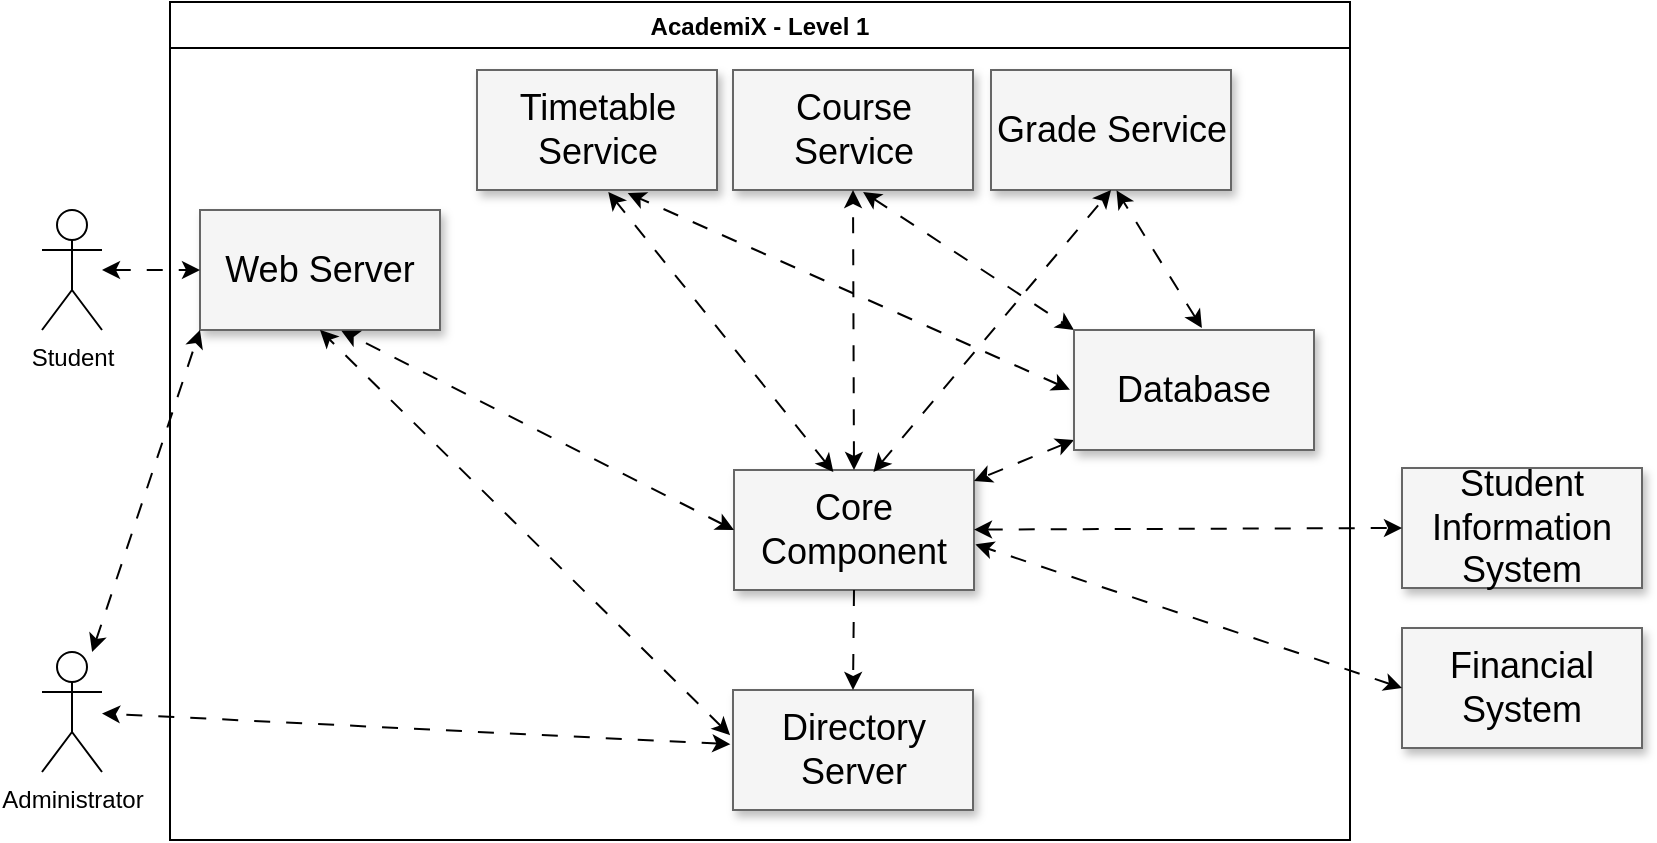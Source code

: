 <mxfile version="22.1.18" type="device">
  <diagram name="Page-1" id="90a13364-a465-7bf4-72fc-28e22215d7a0">
    <mxGraphModel dx="834" dy="1640" grid="1" gridSize="10" guides="1" tooltips="1" connect="1" arrows="1" fold="1" page="1" pageScale="1.5" pageWidth="1169" pageHeight="826" background="none" math="0" shadow="0">
      <root>
        <mxCell id="0" style=";html=1;" />
        <mxCell id="1" style=";html=1;" parent="0" />
        <mxCell id="RZ2TbDUe3kEV52L6ba-B-2" value="AcademiX - Level 1" style="swimlane;" parent="1" vertex="1">
          <mxGeometry x="480" y="301" width="590" height="419" as="geometry">
            <mxRectangle x="480" y="300" width="150" height="30" as="alternateBounds" />
          </mxGeometry>
        </mxCell>
        <mxCell id="3a17f1ce550125da-9" value="Web Server" style="whiteSpace=wrap;html=1;shadow=1;fontSize=18;fillColor=#f5f5f5;strokeColor=#666666;" parent="RZ2TbDUe3kEV52L6ba-B-2" vertex="1">
          <mxGeometry x="15" y="104" width="120" height="60" as="geometry" />
        </mxCell>
        <mxCell id="RZ2TbDUe3kEV52L6ba-B-21" value="Timetable Service" style="whiteSpace=wrap;html=1;shadow=1;fontSize=18;fillColor=#f5f5f5;strokeColor=#666666;" parent="RZ2TbDUe3kEV52L6ba-B-2" vertex="1">
          <mxGeometry x="153.5" y="34" width="120" height="60" as="geometry" />
        </mxCell>
        <mxCell id="RZ2TbDUe3kEV52L6ba-B-24" value="Core Component" style="whiteSpace=wrap;html=1;shadow=1;fontSize=18;fillColor=#f5f5f5;strokeColor=#666666;" parent="RZ2TbDUe3kEV52L6ba-B-2" vertex="1">
          <mxGeometry x="282" y="234" width="120" height="60" as="geometry" />
        </mxCell>
        <mxCell id="RZ2TbDUe3kEV52L6ba-B-28" value="" style="endArrow=classic;startArrow=classic;html=1;entryX=0.547;entryY=1.016;entryDx=0;entryDy=0;exitX=0.414;exitY=0.017;exitDx=0;exitDy=0;dashed=1;dashPattern=8 8;exitPerimeter=0;entryPerimeter=0;" parent="RZ2TbDUe3kEV52L6ba-B-2" source="RZ2TbDUe3kEV52L6ba-B-24" target="RZ2TbDUe3kEV52L6ba-B-21" edge="1">
          <mxGeometry width="50" height="50" relative="1" as="geometry">
            <mxPoint x="272" y="244" as="sourcePoint" />
            <mxPoint x="322" y="194" as="targetPoint" />
          </mxGeometry>
        </mxCell>
        <mxCell id="RZ2TbDUe3kEV52L6ba-B-30" value="" style="endArrow=classic;startArrow=classic;html=1;entryX=0.589;entryY=1.006;entryDx=0;entryDy=0;exitX=0;exitY=0.5;exitDx=0;exitDy=0;dashed=1;dashPattern=8 8;entryPerimeter=0;" parent="RZ2TbDUe3kEV52L6ba-B-2" source="RZ2TbDUe3kEV52L6ba-B-24" target="3a17f1ce550125da-9" edge="1">
          <mxGeometry width="50" height="50" relative="1" as="geometry">
            <mxPoint x="235" y="244" as="sourcePoint" />
            <mxPoint x="285" y="194" as="targetPoint" />
          </mxGeometry>
        </mxCell>
        <mxCell id="uLcCqy0aWbzZ1KYHm2aa-17" style="rounded=0;orthogonalLoop=1;jettySize=auto;html=1;exitX=0.542;exitY=1.016;exitDx=0;exitDy=0;entryX=0;entryY=0;entryDx=0;entryDy=0;startArrow=classic;startFill=1;dashed=1;dashPattern=8 8;exitPerimeter=0;" edge="1" parent="RZ2TbDUe3kEV52L6ba-B-2" source="RZ2TbDUe3kEV52L6ba-B-31" target="uLcCqy0aWbzZ1KYHm2aa-3">
          <mxGeometry relative="1" as="geometry" />
        </mxCell>
        <mxCell id="RZ2TbDUe3kEV52L6ba-B-31" value="Course Service" style="whiteSpace=wrap;html=1;shadow=1;fontSize=18;fillColor=#f5f5f5;strokeColor=#666666;" parent="RZ2TbDUe3kEV52L6ba-B-2" vertex="1">
          <mxGeometry x="281.5" y="34" width="120" height="60" as="geometry" />
        </mxCell>
        <mxCell id="RZ2TbDUe3kEV52L6ba-B-32" value="" style="endArrow=classic;startArrow=classic;html=1;entryX=0.5;entryY=1;entryDx=0;entryDy=0;exitX=0.5;exitY=0;exitDx=0;exitDy=0;dashed=1;dashPattern=8 8;" parent="RZ2TbDUe3kEV52L6ba-B-2" source="RZ2TbDUe3kEV52L6ba-B-24" target="RZ2TbDUe3kEV52L6ba-B-31" edge="1">
          <mxGeometry width="50" height="50" relative="1" as="geometry">
            <mxPoint x="272" y="244" as="sourcePoint" />
            <mxPoint x="322" y="194" as="targetPoint" />
          </mxGeometry>
        </mxCell>
        <mxCell id="RZ2TbDUe3kEV52L6ba-B-33" value="Grade Service" style="whiteSpace=wrap;html=1;shadow=1;fontSize=18;fillColor=#f5f5f5;strokeColor=#666666;" parent="RZ2TbDUe3kEV52L6ba-B-2" vertex="1">
          <mxGeometry x="410.5" y="34" width="120" height="60" as="geometry" />
        </mxCell>
        <mxCell id="RZ2TbDUe3kEV52L6ba-B-34" value="" style="endArrow=classic;startArrow=classic;html=1;exitX=0.581;exitY=0.017;exitDx=0;exitDy=0;dashed=1;dashPattern=8 8;entryX=0.5;entryY=1;entryDx=0;entryDy=0;exitPerimeter=0;" parent="RZ2TbDUe3kEV52L6ba-B-2" source="RZ2TbDUe3kEV52L6ba-B-24" target="RZ2TbDUe3kEV52L6ba-B-33" edge="1">
          <mxGeometry width="50" height="50" relative="1" as="geometry">
            <mxPoint x="342" y="233" as="sourcePoint" />
            <mxPoint x="599" y="82" as="targetPoint" />
          </mxGeometry>
        </mxCell>
        <mxCell id="RZ2TbDUe3kEV52L6ba-B-35" value="Directory Server" style="whiteSpace=wrap;html=1;shadow=1;fontSize=18;fillColor=#f5f5f5;strokeColor=#666666;" parent="RZ2TbDUe3kEV52L6ba-B-2" vertex="1">
          <mxGeometry x="281.5" y="344" width="120" height="60" as="geometry" />
        </mxCell>
        <mxCell id="RZ2TbDUe3kEV52L6ba-B-37" value="" style="endArrow=classic;html=1;exitX=0.5;exitY=1;exitDx=0;exitDy=0;entryX=0.5;entryY=0;entryDx=0;entryDy=0;dashed=1;dashPattern=8 8;" parent="RZ2TbDUe3kEV52L6ba-B-2" source="RZ2TbDUe3kEV52L6ba-B-24" target="RZ2TbDUe3kEV52L6ba-B-35" edge="1">
          <mxGeometry width="50" height="50" relative="1" as="geometry">
            <mxPoint x="252" y="154" as="sourcePoint" />
            <mxPoint x="302" y="104" as="targetPoint" />
          </mxGeometry>
        </mxCell>
        <mxCell id="RZ2TbDUe3kEV52L6ba-B-38" value="" style="endArrow=classic;html=1;exitX=-0.012;exitY=0.377;exitDx=0;exitDy=0;entryX=0.5;entryY=1;entryDx=0;entryDy=0;dashed=1;dashPattern=8 8;startArrow=classic;startFill=1;exitPerimeter=0;" parent="RZ2TbDUe3kEV52L6ba-B-2" source="RZ2TbDUe3kEV52L6ba-B-35" target="3a17f1ce550125da-9" edge="1">
          <mxGeometry width="50" height="50" relative="1" as="geometry">
            <mxPoint x="252" y="154" as="sourcePoint" />
            <mxPoint x="302" y="104" as="targetPoint" />
          </mxGeometry>
        </mxCell>
        <mxCell id="uLcCqy0aWbzZ1KYHm2aa-12" style="rounded=0;orthogonalLoop=1;jettySize=auto;html=1;dashed=1;dashPattern=8 8;startArrow=classic;startFill=1;" edge="1" parent="RZ2TbDUe3kEV52L6ba-B-2" target="RZ2TbDUe3kEV52L6ba-B-24">
          <mxGeometry relative="1" as="geometry">
            <mxPoint x="452" y="219" as="sourcePoint" />
          </mxGeometry>
        </mxCell>
        <mxCell id="uLcCqy0aWbzZ1KYHm2aa-16" style="rounded=0;orthogonalLoop=1;jettySize=auto;html=1;dashed=1;dashPattern=8 8;startArrow=classic;startFill=1;exitX=-0.017;exitY=0.497;exitDx=0;exitDy=0;exitPerimeter=0;entryX=0.628;entryY=1.026;entryDx=0;entryDy=0;entryPerimeter=0;" edge="1" parent="RZ2TbDUe3kEV52L6ba-B-2" source="uLcCqy0aWbzZ1KYHm2aa-3" target="RZ2TbDUe3kEV52L6ba-B-21">
          <mxGeometry relative="1" as="geometry">
            <mxPoint x="222" y="95" as="targetPoint" />
          </mxGeometry>
        </mxCell>
        <mxCell id="uLcCqy0aWbzZ1KYHm2aa-18" style="rounded=0;orthogonalLoop=1;jettySize=auto;html=1;entryX=0.523;entryY=1.003;entryDx=0;entryDy=0;dashed=1;dashPattern=8 8;startArrow=classic;startFill=1;exitX=0.533;exitY=-0.016;exitDx=0;exitDy=0;exitPerimeter=0;entryPerimeter=0;" edge="1" parent="RZ2TbDUe3kEV52L6ba-B-2" source="uLcCqy0aWbzZ1KYHm2aa-3" target="RZ2TbDUe3kEV52L6ba-B-33">
          <mxGeometry relative="1" as="geometry" />
        </mxCell>
        <mxCell id="uLcCqy0aWbzZ1KYHm2aa-3" value="Database" style="whiteSpace=wrap;html=1;shadow=1;fontSize=18;fillColor=#f5f5f5;strokeColor=#666666;" vertex="1" parent="RZ2TbDUe3kEV52L6ba-B-2">
          <mxGeometry x="452" y="164" width="120" height="60" as="geometry" />
        </mxCell>
        <mxCell id="uLcCqy0aWbzZ1KYHm2aa-14" style="rounded=0;orthogonalLoop=1;jettySize=auto;html=1;entryX=0;entryY=1;entryDx=0;entryDy=0;dashed=1;dashPattern=8 8;startArrow=classic;startFill=1;" edge="1" parent="1" source="RZ2TbDUe3kEV52L6ba-B-13" target="3a17f1ce550125da-9">
          <mxGeometry relative="1" as="geometry">
            <mxPoint x="402" y="664" as="sourcePoint" />
          </mxGeometry>
        </mxCell>
        <mxCell id="RZ2TbDUe3kEV52L6ba-B-13" value="Administrator" style="shape=umlActor;verticalLabelPosition=bottom;verticalAlign=top;html=1;outlineConnect=0;" parent="1" vertex="1">
          <mxGeometry x="416" y="626" width="30" height="60" as="geometry" />
        </mxCell>
        <mxCell id="RZ2TbDUe3kEV52L6ba-B-14" value="Student" style="shape=umlActor;verticalLabelPosition=bottom;verticalAlign=top;html=1;outlineConnect=0;" parent="1" vertex="1">
          <mxGeometry x="416" y="405" width="30" height="60" as="geometry" />
        </mxCell>
        <mxCell id="RZ2TbDUe3kEV52L6ba-B-22" value="" style="endArrow=classic;startArrow=classic;html=1;entryX=0;entryY=0.5;entryDx=0;entryDy=0;dashed=1;dashPattern=8 8;" parent="1" target="3a17f1ce550125da-9" edge="1" source="RZ2TbDUe3kEV52L6ba-B-14">
          <mxGeometry width="50" height="50" relative="1" as="geometry">
            <mxPoint x="396" y="435" as="sourcePoint" />
            <mxPoint x="782" y="414" as="targetPoint" />
          </mxGeometry>
        </mxCell>
        <mxCell id="RZ2TbDUe3kEV52L6ba-B-25" value="Student Information System" style="whiteSpace=wrap;html=1;shadow=1;fontSize=18;fillColor=#f5f5f5;strokeColor=#666666;" parent="1" vertex="1">
          <mxGeometry x="1096" y="534" width="120" height="60" as="geometry" />
        </mxCell>
        <mxCell id="RZ2TbDUe3kEV52L6ba-B-26" value="Financial System" style="whiteSpace=wrap;html=1;shadow=1;fontSize=18;fillColor=#f5f5f5;strokeColor=#666666;" parent="1" vertex="1">
          <mxGeometry x="1096" y="614" width="120" height="60" as="geometry" />
        </mxCell>
        <mxCell id="RZ2TbDUe3kEV52L6ba-B-27" value="" style="endArrow=classic;html=1;entryX=1.006;entryY=0.62;entryDx=0;entryDy=0;exitX=0;exitY=0.5;exitDx=0;exitDy=0;dashed=1;dashPattern=8 8;startArrow=classic;startFill=1;entryPerimeter=0;" parent="1" source="RZ2TbDUe3kEV52L6ba-B-26" target="RZ2TbDUe3kEV52L6ba-B-24" edge="1">
          <mxGeometry width="50" height="50" relative="1" as="geometry">
            <mxPoint x="1102" y="654" as="sourcePoint" />
            <mxPoint x="1152" y="604" as="targetPoint" />
          </mxGeometry>
        </mxCell>
        <mxCell id="uLcCqy0aWbzZ1KYHm2aa-2" style="rounded=0;orthogonalLoop=1;jettySize=auto;html=1;entryX=0;entryY=0.5;entryDx=0;entryDy=0;dashed=1;dashPattern=8 8;startArrow=classic;startFill=1;" edge="1" parent="1" source="RZ2TbDUe3kEV52L6ba-B-24" target="RZ2TbDUe3kEV52L6ba-B-25">
          <mxGeometry relative="1" as="geometry" />
        </mxCell>
        <mxCell id="uLcCqy0aWbzZ1KYHm2aa-15" style="rounded=0;orthogonalLoop=1;jettySize=auto;html=1;startArrow=classic;startFill=1;dashed=1;dashPattern=8 8;exitX=-0.011;exitY=0.452;exitDx=0;exitDy=0;exitPerimeter=0;" edge="1" parent="1" source="RZ2TbDUe3kEV52L6ba-B-35" target="RZ2TbDUe3kEV52L6ba-B-13">
          <mxGeometry relative="1" as="geometry" />
        </mxCell>
      </root>
    </mxGraphModel>
  </diagram>
</mxfile>
